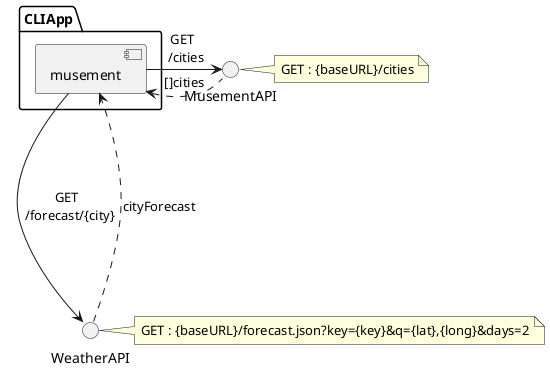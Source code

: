 @startuml
'https://plantuml.com/en/component-diagram'

() "MusementAPI" as MAPI
() "WeatherAPI" as WAPI

package "CLIApp" {
    [musement] as APP
}

APP --right--> MAPI : GET \n /cities
MAPI ..left..> APP : []cities
note right of MAPI : GET : {baseURL}/cities

APP ----> WAPI : GET \n /forecast/{city}
WAPI ...> APP : cityForecast
note right of WAPI : GET : {baseURL}/forecast.json?key={key}&q={lat},{long}&days=2

@enduml
